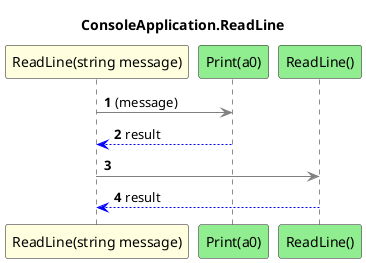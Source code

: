 @startuml ConsoleApplication.ReadLine
title ConsoleApplication.ReadLine
participant "ReadLine(string message)" as ReadLine_p0 #LightYellow
participant "Print(a0)" as Print_a0 #LightGreen
participant "ReadLine()" as ReadLine #LightGreen
autonumber
ReadLine_p0 -[#grey]> Print_a0 : (message)
Print_a0 -[#blue]-> ReadLine_p0 : result
ReadLine_p0 -[#grey]> ReadLine
ReadLine -[#blue]-> ReadLine_p0 : result
@enduml
